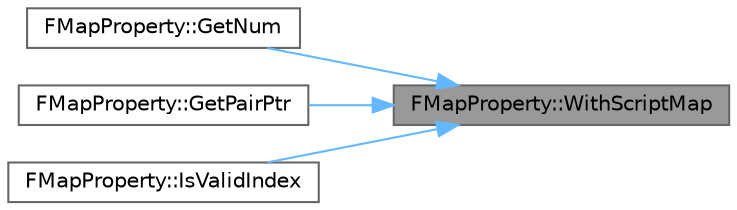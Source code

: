 digraph "FMapProperty::WithScriptMap"
{
 // INTERACTIVE_SVG=YES
 // LATEX_PDF_SIZE
  bgcolor="transparent";
  edge [fontname=Helvetica,fontsize=10,labelfontname=Helvetica,labelfontsize=10];
  node [fontname=Helvetica,fontsize=10,shape=box,height=0.2,width=0.4];
  rankdir="RL";
  Node1 [id="Node000001",label="FMapProperty::WithScriptMap",height=0.2,width=0.4,color="gray40", fillcolor="grey60", style="filled", fontcolor="black",tooltip=" "];
  Node1 -> Node2 [id="edge1_Node000001_Node000002",dir="back",color="steelblue1",style="solid",tooltip=" "];
  Node2 [id="Node000002",label="FMapProperty::GetNum",height=0.2,width=0.4,color="grey40", fillcolor="white", style="filled",URL="$d1/d91/classFMapProperty.html#a35ad106e17db7fa715e1260dcff36e4e",tooltip=" "];
  Node1 -> Node3 [id="edge2_Node000001_Node000003",dir="back",color="steelblue1",style="solid",tooltip=" "];
  Node3 [id="Node000003",label="FMapProperty::GetPairPtr",height=0.2,width=0.4,color="grey40", fillcolor="white", style="filled",URL="$d1/d91/classFMapProperty.html#ab8407456cb8075e9ff5f1a9e03bf484e",tooltip=" "];
  Node1 -> Node4 [id="edge3_Node000001_Node000004",dir="back",color="steelblue1",style="solid",tooltip=" "];
  Node4 [id="Node000004",label="FMapProperty::IsValidIndex",height=0.2,width=0.4,color="grey40", fillcolor="white", style="filled",URL="$d1/d91/classFMapProperty.html#a0118dc8de21d64df97bcffdd16762ab5",tooltip=" "];
}
